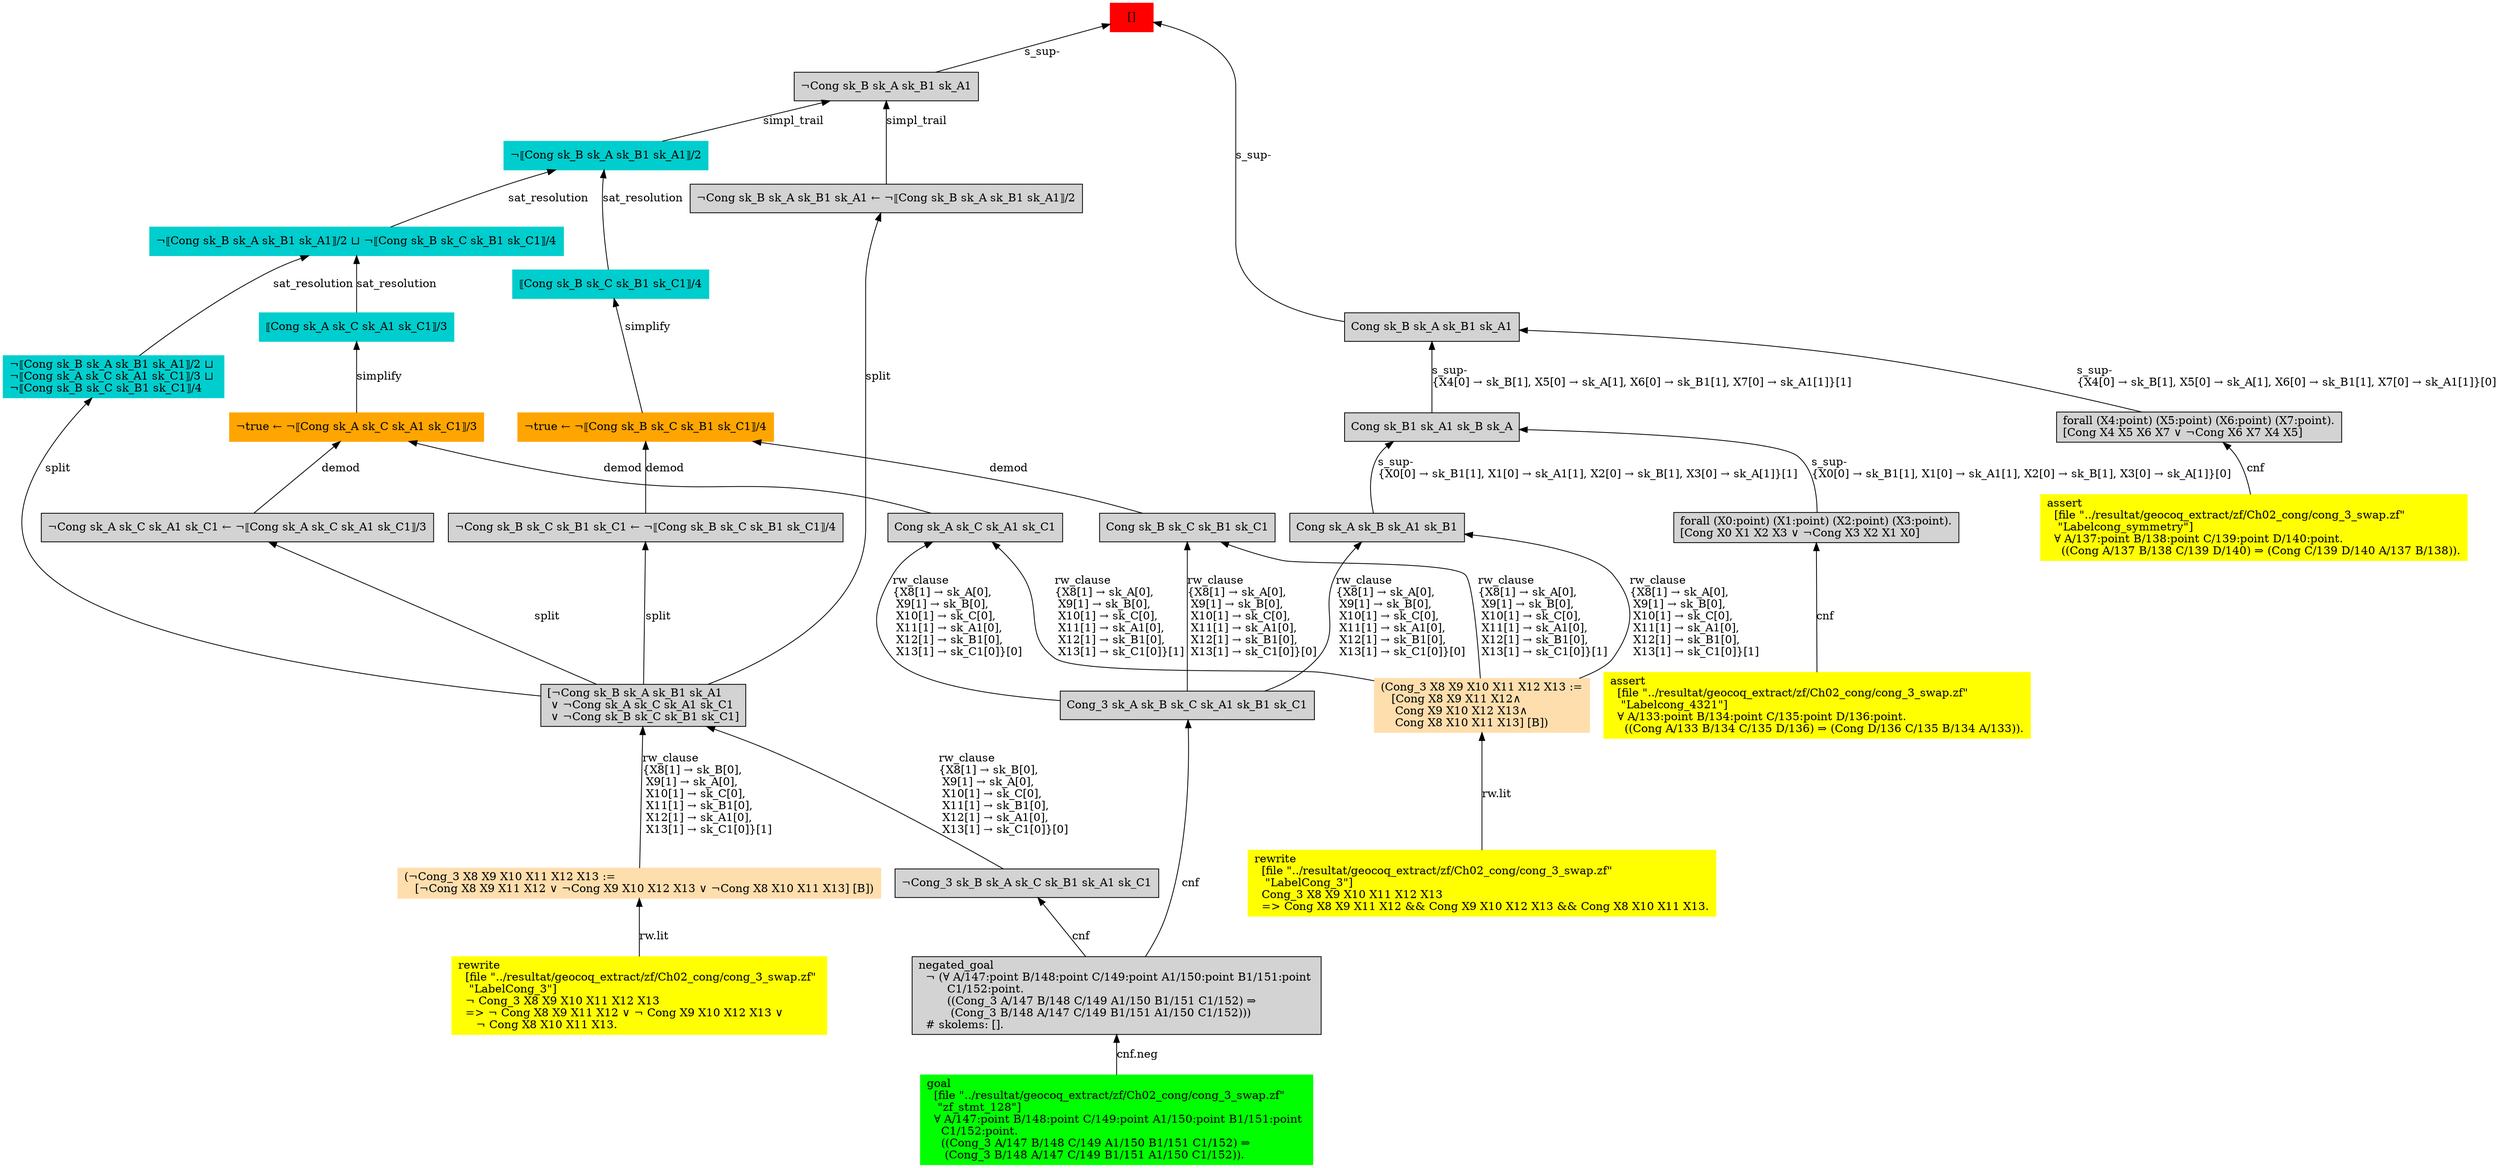 digraph "unsat_graph" {
  vertex_0 [color=red, label="[]", shape=box, style=filled];
  vertex_0 -> vertex_1 [label="s_sup-\l", dir="back"];
  vertex_1 [shape=box, label="¬Cong sk_B sk_A sk_B1 sk_A1\l", style=filled];
  vertex_1 -> vertex_2 [label="simpl_trail", dir="back"];
  vertex_2 [color=cyan3, shape=box, label="¬⟦Cong sk_B sk_A sk_B1 sk_A1⟧/2\l", style=filled];
  vertex_2 -> vertex_3 [label="sat_resolution", dir="back"];
  vertex_3 [color=cyan3, shape=box, label="⟦Cong sk_B sk_C sk_B1 sk_C1⟧/4\l", style=filled];
  vertex_3 -> vertex_4 [label="simplify", dir="back"];
  vertex_4 [color=orange, shape=box, label="¬true ← ¬⟦Cong sk_B sk_C sk_B1 sk_C1⟧/4\l", style=filled];
  vertex_4 -> vertex_5 [label="demod", dir="back"];
  vertex_5 [shape=box, label="Cong sk_B sk_C sk_B1 sk_C1\l", style=filled];
  vertex_5 -> vertex_6 [label="rw_clause\l\{X8[1] → sk_A[0], \l X9[1] → sk_B[0], \l X10[1] → sk_C[0], \l X11[1] → sk_A1[0], \l X12[1] → sk_B1[0], \l X13[1] → sk_C1[0]\}[1]\l", dir="back"];
  vertex_6 [color=navajowhite, shape=box, label="(Cong_3 X8 X9 X10 X11 X12 X13 :=\l   [Cong X8 X9 X11 X12∧\l    Cong X9 X10 X12 X13∧\l    Cong X8 X10 X11 X13] [B])\l", style=filled];
  vertex_6 -> vertex_7 [label="rw.lit", dir="back"];
  vertex_7 [color=yellow, shape=box, label="rewrite\l  [file \"../resultat/geocoq_extract/zf/Ch02_cong/cong_3_swap.zf\" \l   \"LabelCong_3\"]\l  Cong_3 X8 X9 X10 X11 X12 X13\l  =\> Cong X8 X9 X11 X12 && Cong X9 X10 X12 X13 && Cong X8 X10 X11 X13.\l", style=filled];
  vertex_5 -> vertex_8 [label="rw_clause\l\{X8[1] → sk_A[0], \l X9[1] → sk_B[0], \l X10[1] → sk_C[0], \l X11[1] → sk_A1[0], \l X12[1] → sk_B1[0], \l X13[1] → sk_C1[0]\}[0]\l", dir="back"];
  vertex_8 [shape=box, label="Cong_3 sk_A sk_B sk_C sk_A1 sk_B1 sk_C1\l", style=filled];
  vertex_8 -> vertex_9 [label="cnf", dir="back"];
  vertex_9 [shape=box, label="negated_goal\l  ¬ (∀ A/147:point B/148:point C/149:point A1/150:point B1/151:point \l        C1/152:point.\l        ((Cong_3 A/147 B/148 C/149 A1/150 B1/151 C1/152) ⇒\l         (Cong_3 B/148 A/147 C/149 B1/151 A1/150 C1/152)))\l  # skolems: [].\l", style=filled];
  vertex_9 -> vertex_10 [label="cnf.neg", dir="back"];
  vertex_10 [color=green, shape=box, label="goal\l  [file \"../resultat/geocoq_extract/zf/Ch02_cong/cong_3_swap.zf\" \l   \"zf_stmt_128\"]\l  ∀ A/147:point B/148:point C/149:point A1/150:point B1/151:point \l    C1/152:point.\l    ((Cong_3 A/147 B/148 C/149 A1/150 B1/151 C1/152) ⇒\l     (Cong_3 B/148 A/147 C/149 B1/151 A1/150 C1/152)).\l", style=filled];
  vertex_4 -> vertex_11 [label="demod", dir="back"];
  vertex_11 [shape=box, label="¬Cong sk_B sk_C sk_B1 sk_C1 ← ¬⟦Cong sk_B sk_C sk_B1 sk_C1⟧/4\l", style=filled];
  vertex_11 -> vertex_12 [label="split", dir="back"];
  vertex_12 [shape=box, label="[¬Cong sk_B sk_A sk_B1 sk_A1\l ∨ ¬Cong sk_A sk_C sk_A1 sk_C1\l ∨ ¬Cong sk_B sk_C sk_B1 sk_C1]\l", style=filled];
  vertex_12 -> vertex_13 [label="rw_clause\l\{X8[1] → sk_B[0], \l X9[1] → sk_A[0], \l X10[1] → sk_C[0], \l X11[1] → sk_B1[0], \l X12[1] → sk_A1[0], \l X13[1] → sk_C1[0]\}[1]\l", dir="back"];
  vertex_13 [color=navajowhite, shape=box, label="(¬Cong_3 X8 X9 X10 X11 X12 X13 :=\l   [¬Cong X8 X9 X11 X12 ∨ ¬Cong X9 X10 X12 X13 ∨ ¬Cong X8 X10 X11 X13] [B])\l", style=filled];
  vertex_13 -> vertex_14 [label="rw.lit", dir="back"];
  vertex_14 [color=yellow, shape=box, label="rewrite\l  [file \"../resultat/geocoq_extract/zf/Ch02_cong/cong_3_swap.zf\" \l   \"LabelCong_3\"]\l  ¬ Cong_3 X8 X9 X10 X11 X12 X13\l  =\> ¬ Cong X8 X9 X11 X12 ∨ ¬ Cong X9 X10 X12 X13 ∨ \l     ¬ Cong X8 X10 X11 X13.\l", style=filled];
  vertex_12 -> vertex_15 [label="rw_clause\l\{X8[1] → sk_B[0], \l X9[1] → sk_A[0], \l X10[1] → sk_C[0], \l X11[1] → sk_B1[0], \l X12[1] → sk_A1[0], \l X13[1] → sk_C1[0]\}[0]\l", dir="back"];
  vertex_15 [shape=box, label="¬Cong_3 sk_B sk_A sk_C sk_B1 sk_A1 sk_C1\l", style=filled];
  vertex_15 -> vertex_9 [label="cnf", dir="back"];
  vertex_2 -> vertex_16 [label="sat_resolution", dir="back"];
  vertex_16 [color=cyan3, shape=box, label="¬⟦Cong sk_B sk_A sk_B1 sk_A1⟧/2 ⊔ ¬⟦Cong sk_B sk_C sk_B1 sk_C1⟧/4\l", style=filled];
  vertex_16 -> vertex_17 [label="sat_resolution", dir="back"];
  vertex_17 [color=cyan3, shape=box, label="⟦Cong sk_A sk_C sk_A1 sk_C1⟧/3\l", style=filled];
  vertex_17 -> vertex_18 [label="simplify", dir="back"];
  vertex_18 [color=orange, shape=box, label="¬true ← ¬⟦Cong sk_A sk_C sk_A1 sk_C1⟧/3\l", style=filled];
  vertex_18 -> vertex_19 [label="demod", dir="back"];
  vertex_19 [shape=box, label="Cong sk_A sk_C sk_A1 sk_C1\l", style=filled];
  vertex_19 -> vertex_6 [label="rw_clause\l\{X8[1] → sk_A[0], \l X9[1] → sk_B[0], \l X10[1] → sk_C[0], \l X11[1] → sk_A1[0], \l X12[1] → sk_B1[0], \l X13[1] → sk_C1[0]\}[1]\l", dir="back"];
  vertex_19 -> vertex_8 [label="rw_clause\l\{X8[1] → sk_A[0], \l X9[1] → sk_B[0], \l X10[1] → sk_C[0], \l X11[1] → sk_A1[0], \l X12[1] → sk_B1[0], \l X13[1] → sk_C1[0]\}[0]\l", dir="back"];
  vertex_18 -> vertex_20 [label="demod", dir="back"];
  vertex_20 [shape=box, label="¬Cong sk_A sk_C sk_A1 sk_C1 ← ¬⟦Cong sk_A sk_C sk_A1 sk_C1⟧/3\l", style=filled];
  vertex_20 -> vertex_12 [label="split", dir="back"];
  vertex_16 -> vertex_21 [label="sat_resolution", dir="back"];
  vertex_21 [color=cyan3, shape=box, label="¬⟦Cong sk_B sk_A sk_B1 sk_A1⟧/2 ⊔ \l¬⟦Cong sk_A sk_C sk_A1 sk_C1⟧/3 ⊔ \l¬⟦Cong sk_B sk_C sk_B1 sk_C1⟧/4\l", style=filled];
  vertex_21 -> vertex_12 [label="split", dir="back"];
  vertex_1 -> vertex_22 [label="simpl_trail", dir="back"];
  vertex_22 [shape=box, label="¬Cong sk_B sk_A sk_B1 sk_A1 ← ¬⟦Cong sk_B sk_A sk_B1 sk_A1⟧/2\l", style=filled];
  vertex_22 -> vertex_12 [label="split", dir="back"];
  vertex_0 -> vertex_23 [label="s_sup-\l", dir="back"];
  vertex_23 [shape=box, label="Cong sk_B sk_A sk_B1 sk_A1\l", style=filled];
  vertex_23 -> vertex_24 [label="s_sup-\l\{X4[0] → sk_B[1], X5[0] → sk_A[1], X6[0] → sk_B1[1], X7[0] → sk_A1[1]\}[0]\l", dir="back"];
  vertex_24 [shape=box, label="forall (X4:point) (X5:point) (X6:point) (X7:point).\l[Cong X4 X5 X6 X7 ∨ ¬Cong X6 X7 X4 X5]\l", style=filled];
  vertex_24 -> vertex_25 [label="cnf", dir="back"];
  vertex_25 [color=yellow, shape=box, label="assert\l  [file \"../resultat/geocoq_extract/zf/Ch02_cong/cong_3_swap.zf\" \l   \"Labelcong_symmetry\"]\l  ∀ A/137:point B/138:point C/139:point D/140:point.\l    ((Cong A/137 B/138 C/139 D/140) ⇒ (Cong C/139 D/140 A/137 B/138)).\l", style=filled];
  vertex_23 -> vertex_26 [label="s_sup-\l\{X4[0] → sk_B[1], X5[0] → sk_A[1], X6[0] → sk_B1[1], X7[0] → sk_A1[1]\}[1]\l", dir="back"];
  vertex_26 [shape=box, label="Cong sk_B1 sk_A1 sk_B sk_A\l", style=filled];
  vertex_26 -> vertex_27 [label="s_sup-\l\{X0[0] → sk_B1[1], X1[0] → sk_A1[1], X2[0] → sk_B[1], X3[0] → sk_A[1]\}[0]\l", dir="back"];
  vertex_27 [shape=box, label="forall (X0:point) (X1:point) (X2:point) (X3:point).\l[Cong X0 X1 X2 X3 ∨ ¬Cong X3 X2 X1 X0]\l", style=filled];
  vertex_27 -> vertex_28 [label="cnf", dir="back"];
  vertex_28 [color=yellow, shape=box, label="assert\l  [file \"../resultat/geocoq_extract/zf/Ch02_cong/cong_3_swap.zf\" \l   \"Labelcong_4321\"]\l  ∀ A/133:point B/134:point C/135:point D/136:point.\l    ((Cong A/133 B/134 C/135 D/136) ⇒ (Cong D/136 C/135 B/134 A/133)).\l", style=filled];
  vertex_26 -> vertex_29 [label="s_sup-\l\{X0[0] → sk_B1[1], X1[0] → sk_A1[1], X2[0] → sk_B[1], X3[0] → sk_A[1]\}[1]\l", dir="back"];
  vertex_29 [shape=box, label="Cong sk_A sk_B sk_A1 sk_B1\l", style=filled];
  vertex_29 -> vertex_6 [label="rw_clause\l\{X8[1] → sk_A[0], \l X9[1] → sk_B[0], \l X10[1] → sk_C[0], \l X11[1] → sk_A1[0], \l X12[1] → sk_B1[0], \l X13[1] → sk_C1[0]\}[1]\l", dir="back"];
  vertex_29 -> vertex_8 [label="rw_clause\l\{X8[1] → sk_A[0], \l X9[1] → sk_B[0], \l X10[1] → sk_C[0], \l X11[1] → sk_A1[0], \l X12[1] → sk_B1[0], \l X13[1] → sk_C1[0]\}[0]\l", dir="back"];
  }


